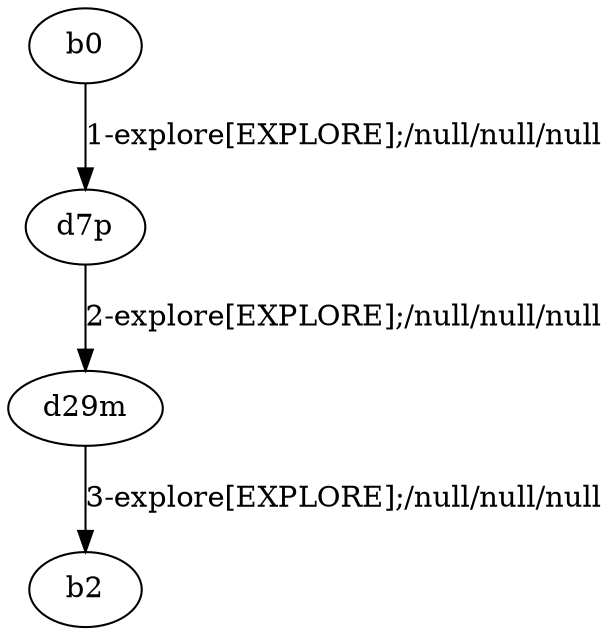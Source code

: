 # Total number of goals covered by this test: 1
# d29m --> b2

digraph g {
"b0" -> "d7p" [label = "1-explore[EXPLORE];/null/null/null"];
"d7p" -> "d29m" [label = "2-explore[EXPLORE];/null/null/null"];
"d29m" -> "b2" [label = "3-explore[EXPLORE];/null/null/null"];
}